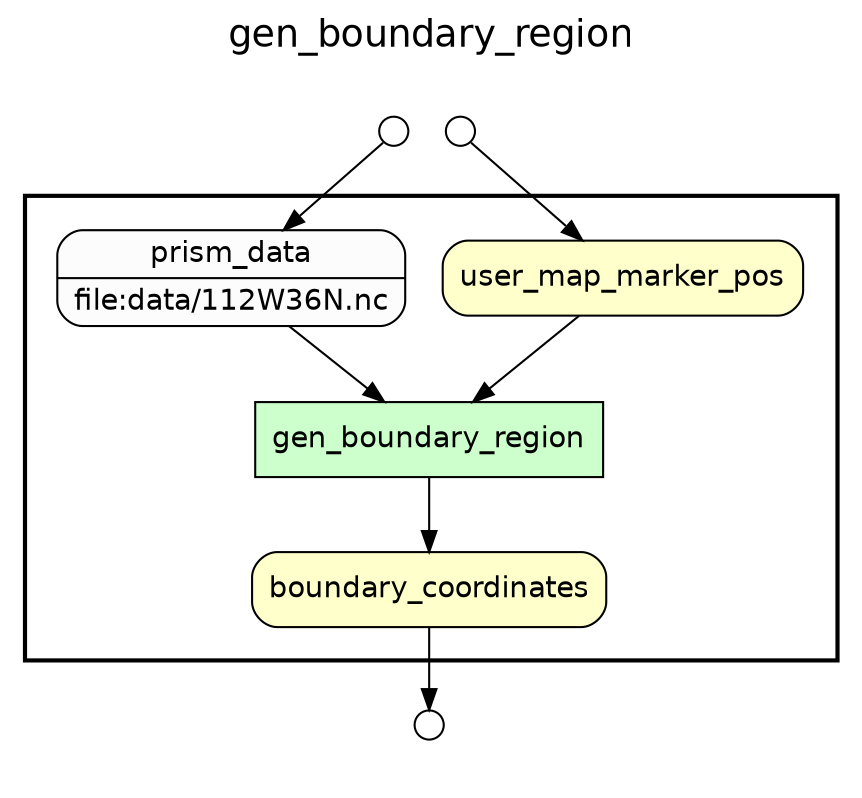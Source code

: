 
/* Start of top-level graph */
digraph Workflow {
rankdir=TB

/* Title for graph */
fontname=Helvetica; fontsize=18; labelloc=t
label=gen_boundary_region

/* Start of double cluster for drawing box around nodes in workflow */
subgraph cluster_workflow_box_outer { label=""; color=black; penwidth=2
subgraph cluster_workflow_box_inner { label=""; penwidth=0

/* Style for nodes representing atomic programs in workflow */
node[shape=box style=filled fillcolor="#CCFFCC" peripheries=1 fontname=Helvetica]

/* Nodes representing atomic programs in workflow */
gen_boundary_region

/* Style for nodes representing non-parameter data channels in workflow */
node[shape=box style="rounded,filled" fillcolor="#FFFFCC" peripheries=1 fontname=Helvetica]

/* Nodes for non-parameter data channels in workflow */
boundary_coordinates
user_map_marker_pos

/* Style for nodes representing parameter channels in workflow */
node[shape=box style="rounded,filled" fillcolor="#FCFCFC" peripheries=1 fontname=Helvetica]

/* Nodes representing parameter channels in workflow */
prism_data [shape=record rankdir=LR label="{<f0> prism_data |<f1> file\:data/112W36N.nc}"];

/* Edges representing connections between programs and channels */
gen_boundary_region -> boundary_coordinates
user_map_marker_pos -> gen_boundary_region
prism_data -> gen_boundary_region

/* End of double cluster for drawing box around nodes in workflow */
}}

/* Hidden double-cluster for grouping workflow input ports */
subgraph cluster_input_ports_group_outer { label=""; penwidth=0
subgraph cluster_input_ports_group_inner { label=""; penwidth=0

/* Style for nodes representing workflow input ports */
node[shape=circle style="rounded,filled" fillcolor="#FFFFFF" peripheries=1 fontname=Helvetica width=0.2]

/* Nodes representing workflow input ports */
user_map_marker_pos_input_port [label=""]
prism_data_input_port [label=""]

/* End of double-cluster for grouping workflow input ports */
}}

/* Hidden double-cluster for grouping workflow output ports */
subgraph cluster_output_ports_group_outer { label=""; penwidth=0
subgraph cluster_output_ports_group_inner { label=""; penwidth=0

/* Style for nodes representing workflow output ports */
node[shape=circle style="rounded,filled" fillcolor="#FFFFFF" peripheries=1 fontname=Helvetica width=0.2]

/* Nodes representing workflow output ports */
boundary_coordinates_output_port [label=""]

/* End of double-cluster for grouping workflow output ports */
}}

/* Edges from input ports to channels */
user_map_marker_pos_input_port -> user_map_marker_pos
prism_data_input_port -> prism_data

/* Edges from channels to output ports */
boundary_coordinates -> boundary_coordinates_output_port

/* End of top-level graph */
}
